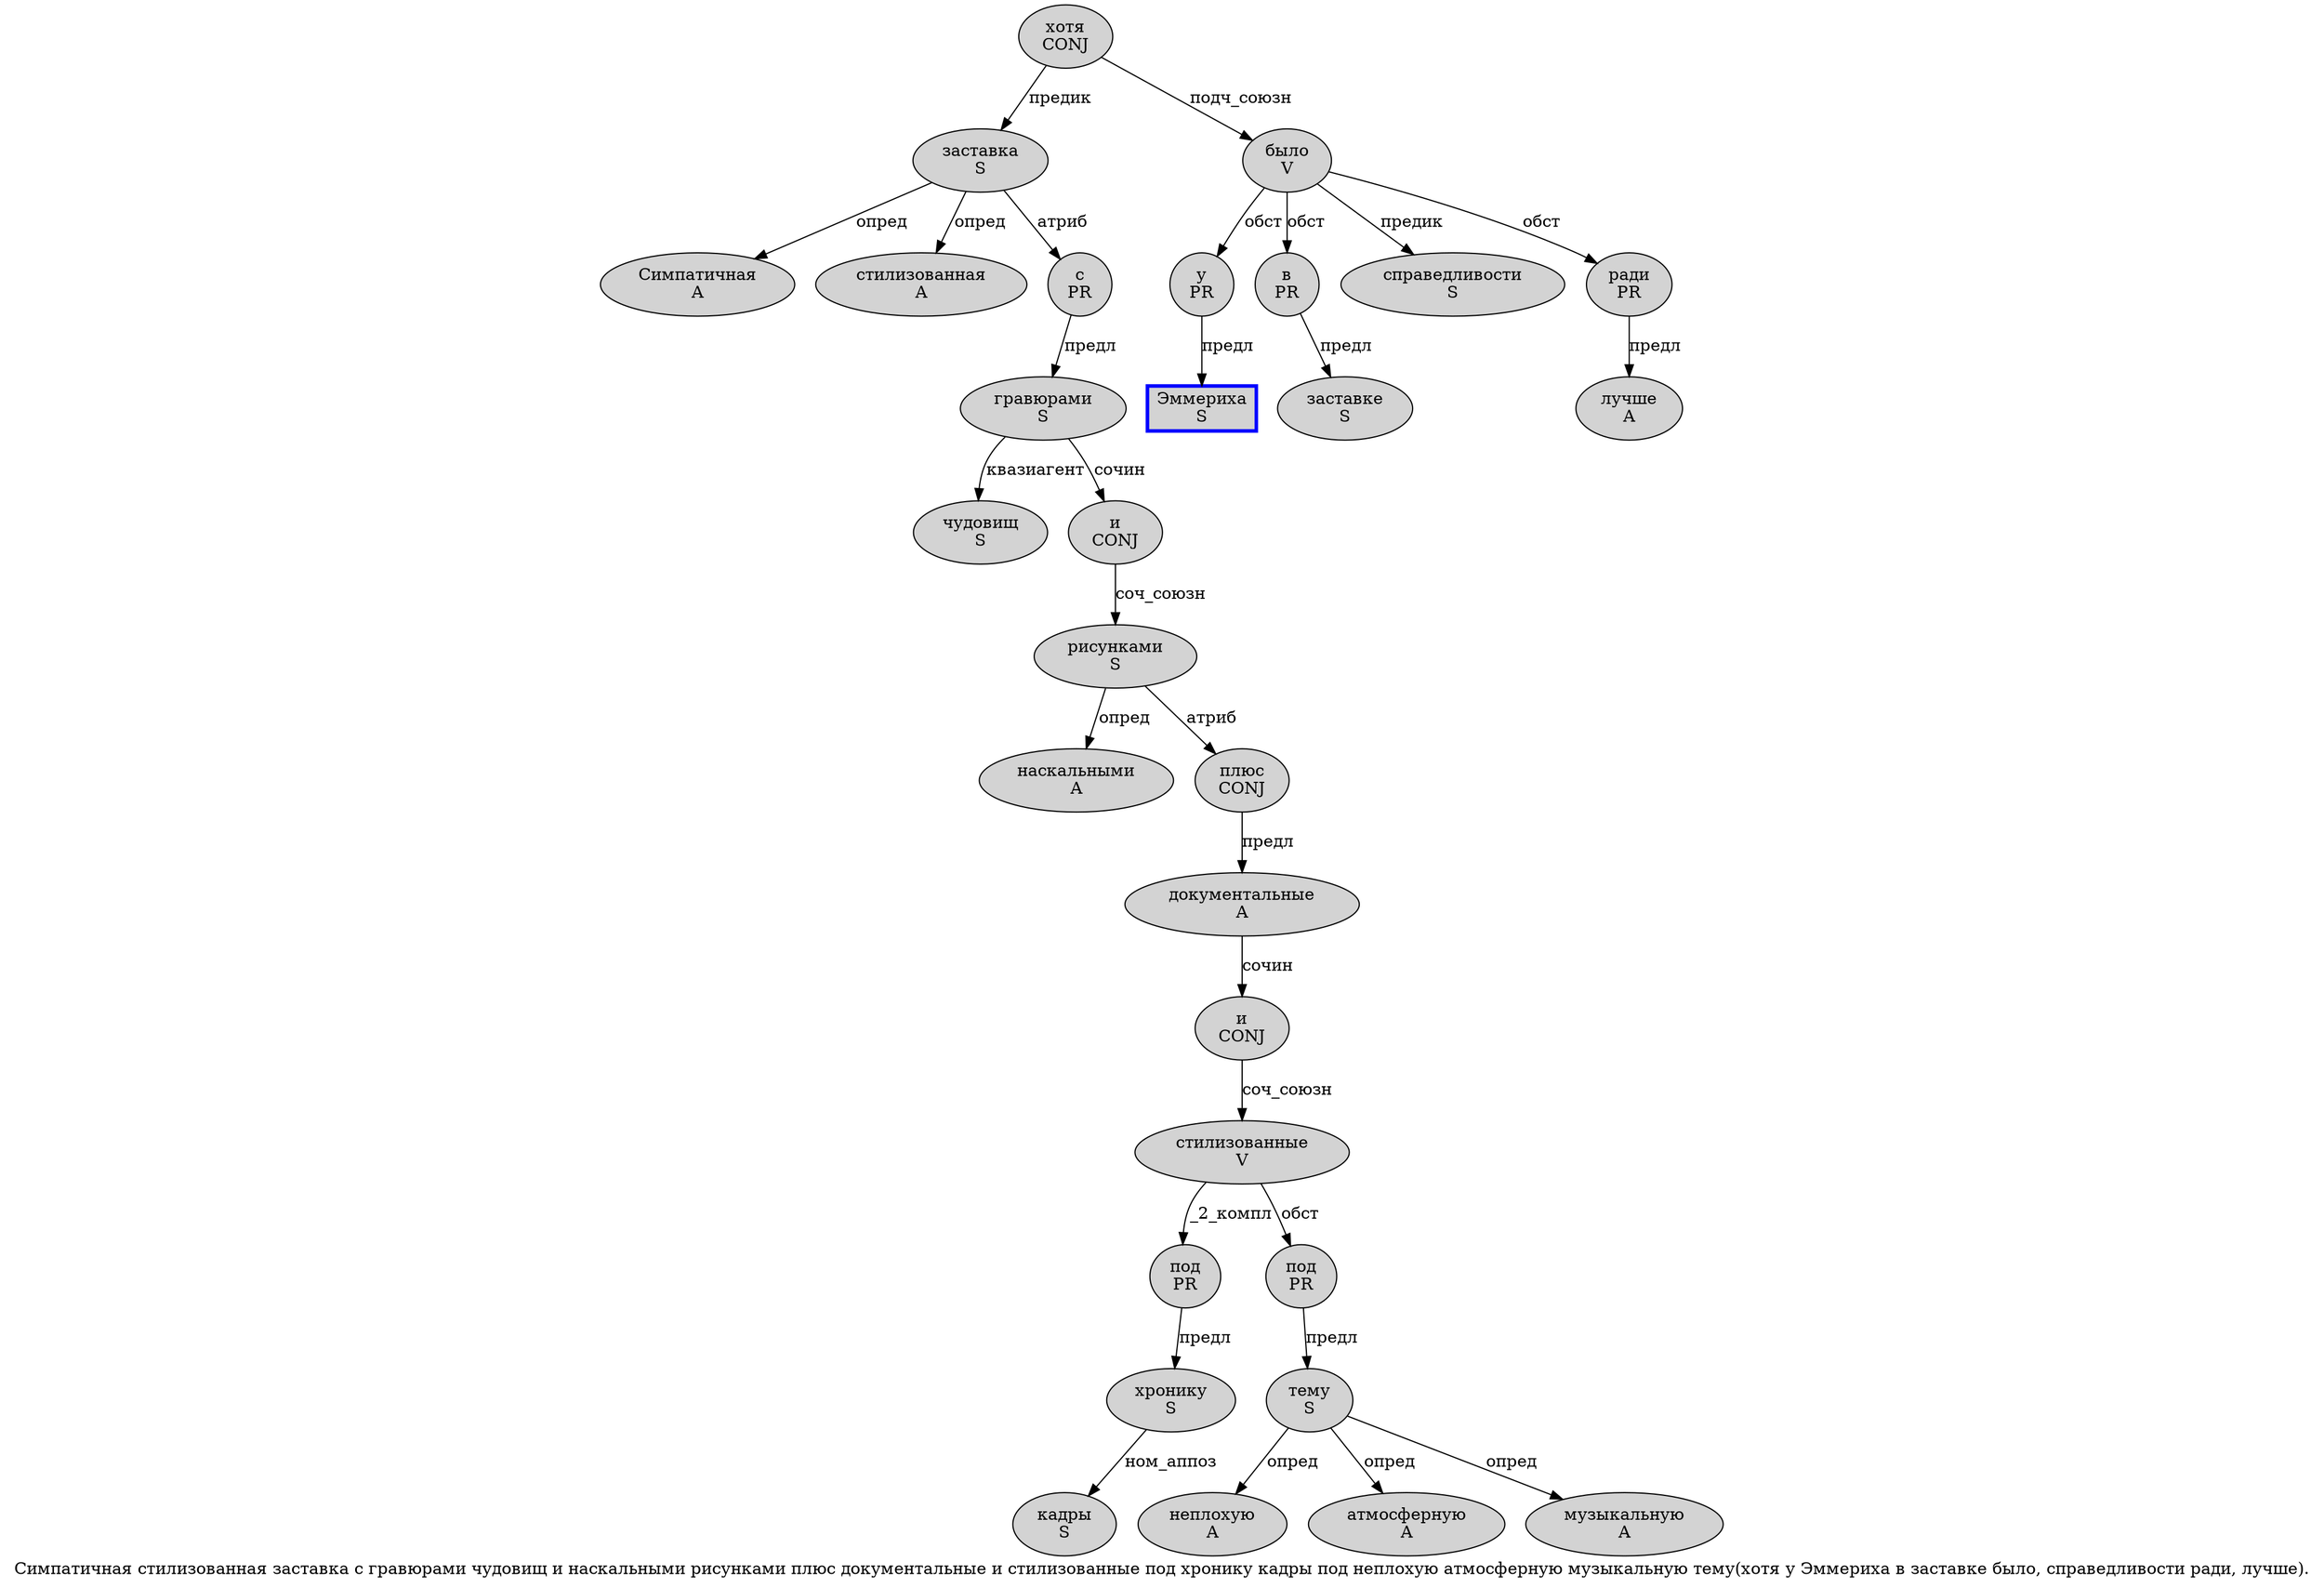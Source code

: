 digraph SENTENCE_4946 {
	graph [label="Симпатичная стилизованная заставка с гравюрами чудовищ и наскальными рисунками плюс документальные и стилизованные под хронику кадры под неплохую атмосферную музыкальную тему(хотя у Эммериха в заставке было, справедливости ради, лучше)."]
	node [style=filled]
		0 [label="Симпатичная
A" color="" fillcolor=lightgray penwidth=1 shape=ellipse]
		1 [label="стилизованная
A" color="" fillcolor=lightgray penwidth=1 shape=ellipse]
		2 [label="заставка
S" color="" fillcolor=lightgray penwidth=1 shape=ellipse]
		3 [label="с
PR" color="" fillcolor=lightgray penwidth=1 shape=ellipse]
		4 [label="гравюрами
S" color="" fillcolor=lightgray penwidth=1 shape=ellipse]
		5 [label="чудовищ
S" color="" fillcolor=lightgray penwidth=1 shape=ellipse]
		6 [label="и
CONJ" color="" fillcolor=lightgray penwidth=1 shape=ellipse]
		7 [label="наскальными
A" color="" fillcolor=lightgray penwidth=1 shape=ellipse]
		8 [label="рисунками
S" color="" fillcolor=lightgray penwidth=1 shape=ellipse]
		9 [label="плюс
CONJ" color="" fillcolor=lightgray penwidth=1 shape=ellipse]
		10 [label="документальные
A" color="" fillcolor=lightgray penwidth=1 shape=ellipse]
		11 [label="и
CONJ" color="" fillcolor=lightgray penwidth=1 shape=ellipse]
		12 [label="стилизованные
V" color="" fillcolor=lightgray penwidth=1 shape=ellipse]
		13 [label="под
PR" color="" fillcolor=lightgray penwidth=1 shape=ellipse]
		14 [label="хронику
S" color="" fillcolor=lightgray penwidth=1 shape=ellipse]
		15 [label="кадры
S" color="" fillcolor=lightgray penwidth=1 shape=ellipse]
		16 [label="под
PR" color="" fillcolor=lightgray penwidth=1 shape=ellipse]
		17 [label="неплохую
A" color="" fillcolor=lightgray penwidth=1 shape=ellipse]
		18 [label="атмосферную
A" color="" fillcolor=lightgray penwidth=1 shape=ellipse]
		19 [label="музыкальную
A" color="" fillcolor=lightgray penwidth=1 shape=ellipse]
		20 [label="тему
S" color="" fillcolor=lightgray penwidth=1 shape=ellipse]
		22 [label="хотя
CONJ" color="" fillcolor=lightgray penwidth=1 shape=ellipse]
		23 [label="у
PR" color="" fillcolor=lightgray penwidth=1 shape=ellipse]
		24 [label="Эммериха
S" color=blue fillcolor=lightgray penwidth=3 shape=box]
		25 [label="в
PR" color="" fillcolor=lightgray penwidth=1 shape=ellipse]
		26 [label="заставке
S" color="" fillcolor=lightgray penwidth=1 shape=ellipse]
		27 [label="было
V" color="" fillcolor=lightgray penwidth=1 shape=ellipse]
		29 [label="справедливости
S" color="" fillcolor=lightgray penwidth=1 shape=ellipse]
		30 [label="ради
PR" color="" fillcolor=lightgray penwidth=1 shape=ellipse]
		32 [label="лучше
A" color="" fillcolor=lightgray penwidth=1 shape=ellipse]
			25 -> 26 [label="предл"]
			6 -> 8 [label="соч_союзн"]
			4 -> 5 [label="квазиагент"]
			4 -> 6 [label="сочин"]
			12 -> 13 [label="_2_компл"]
			12 -> 16 [label="обст"]
			3 -> 4 [label="предл"]
			23 -> 24 [label="предл"]
			27 -> 23 [label="обст"]
			27 -> 25 [label="обст"]
			27 -> 29 [label="предик"]
			27 -> 30 [label="обст"]
			30 -> 32 [label="предл"]
			10 -> 11 [label="сочин"]
			9 -> 10 [label="предл"]
			11 -> 12 [label="соч_союзн"]
			13 -> 14 [label="предл"]
			14 -> 15 [label="ном_аппоз"]
			20 -> 17 [label="опред"]
			20 -> 18 [label="опред"]
			20 -> 19 [label="опред"]
			8 -> 7 [label="опред"]
			8 -> 9 [label="атриб"]
			2 -> 0 [label="опред"]
			2 -> 1 [label="опред"]
			2 -> 3 [label="атриб"]
			22 -> 2 [label="предик"]
			22 -> 27 [label="подч_союзн"]
			16 -> 20 [label="предл"]
}